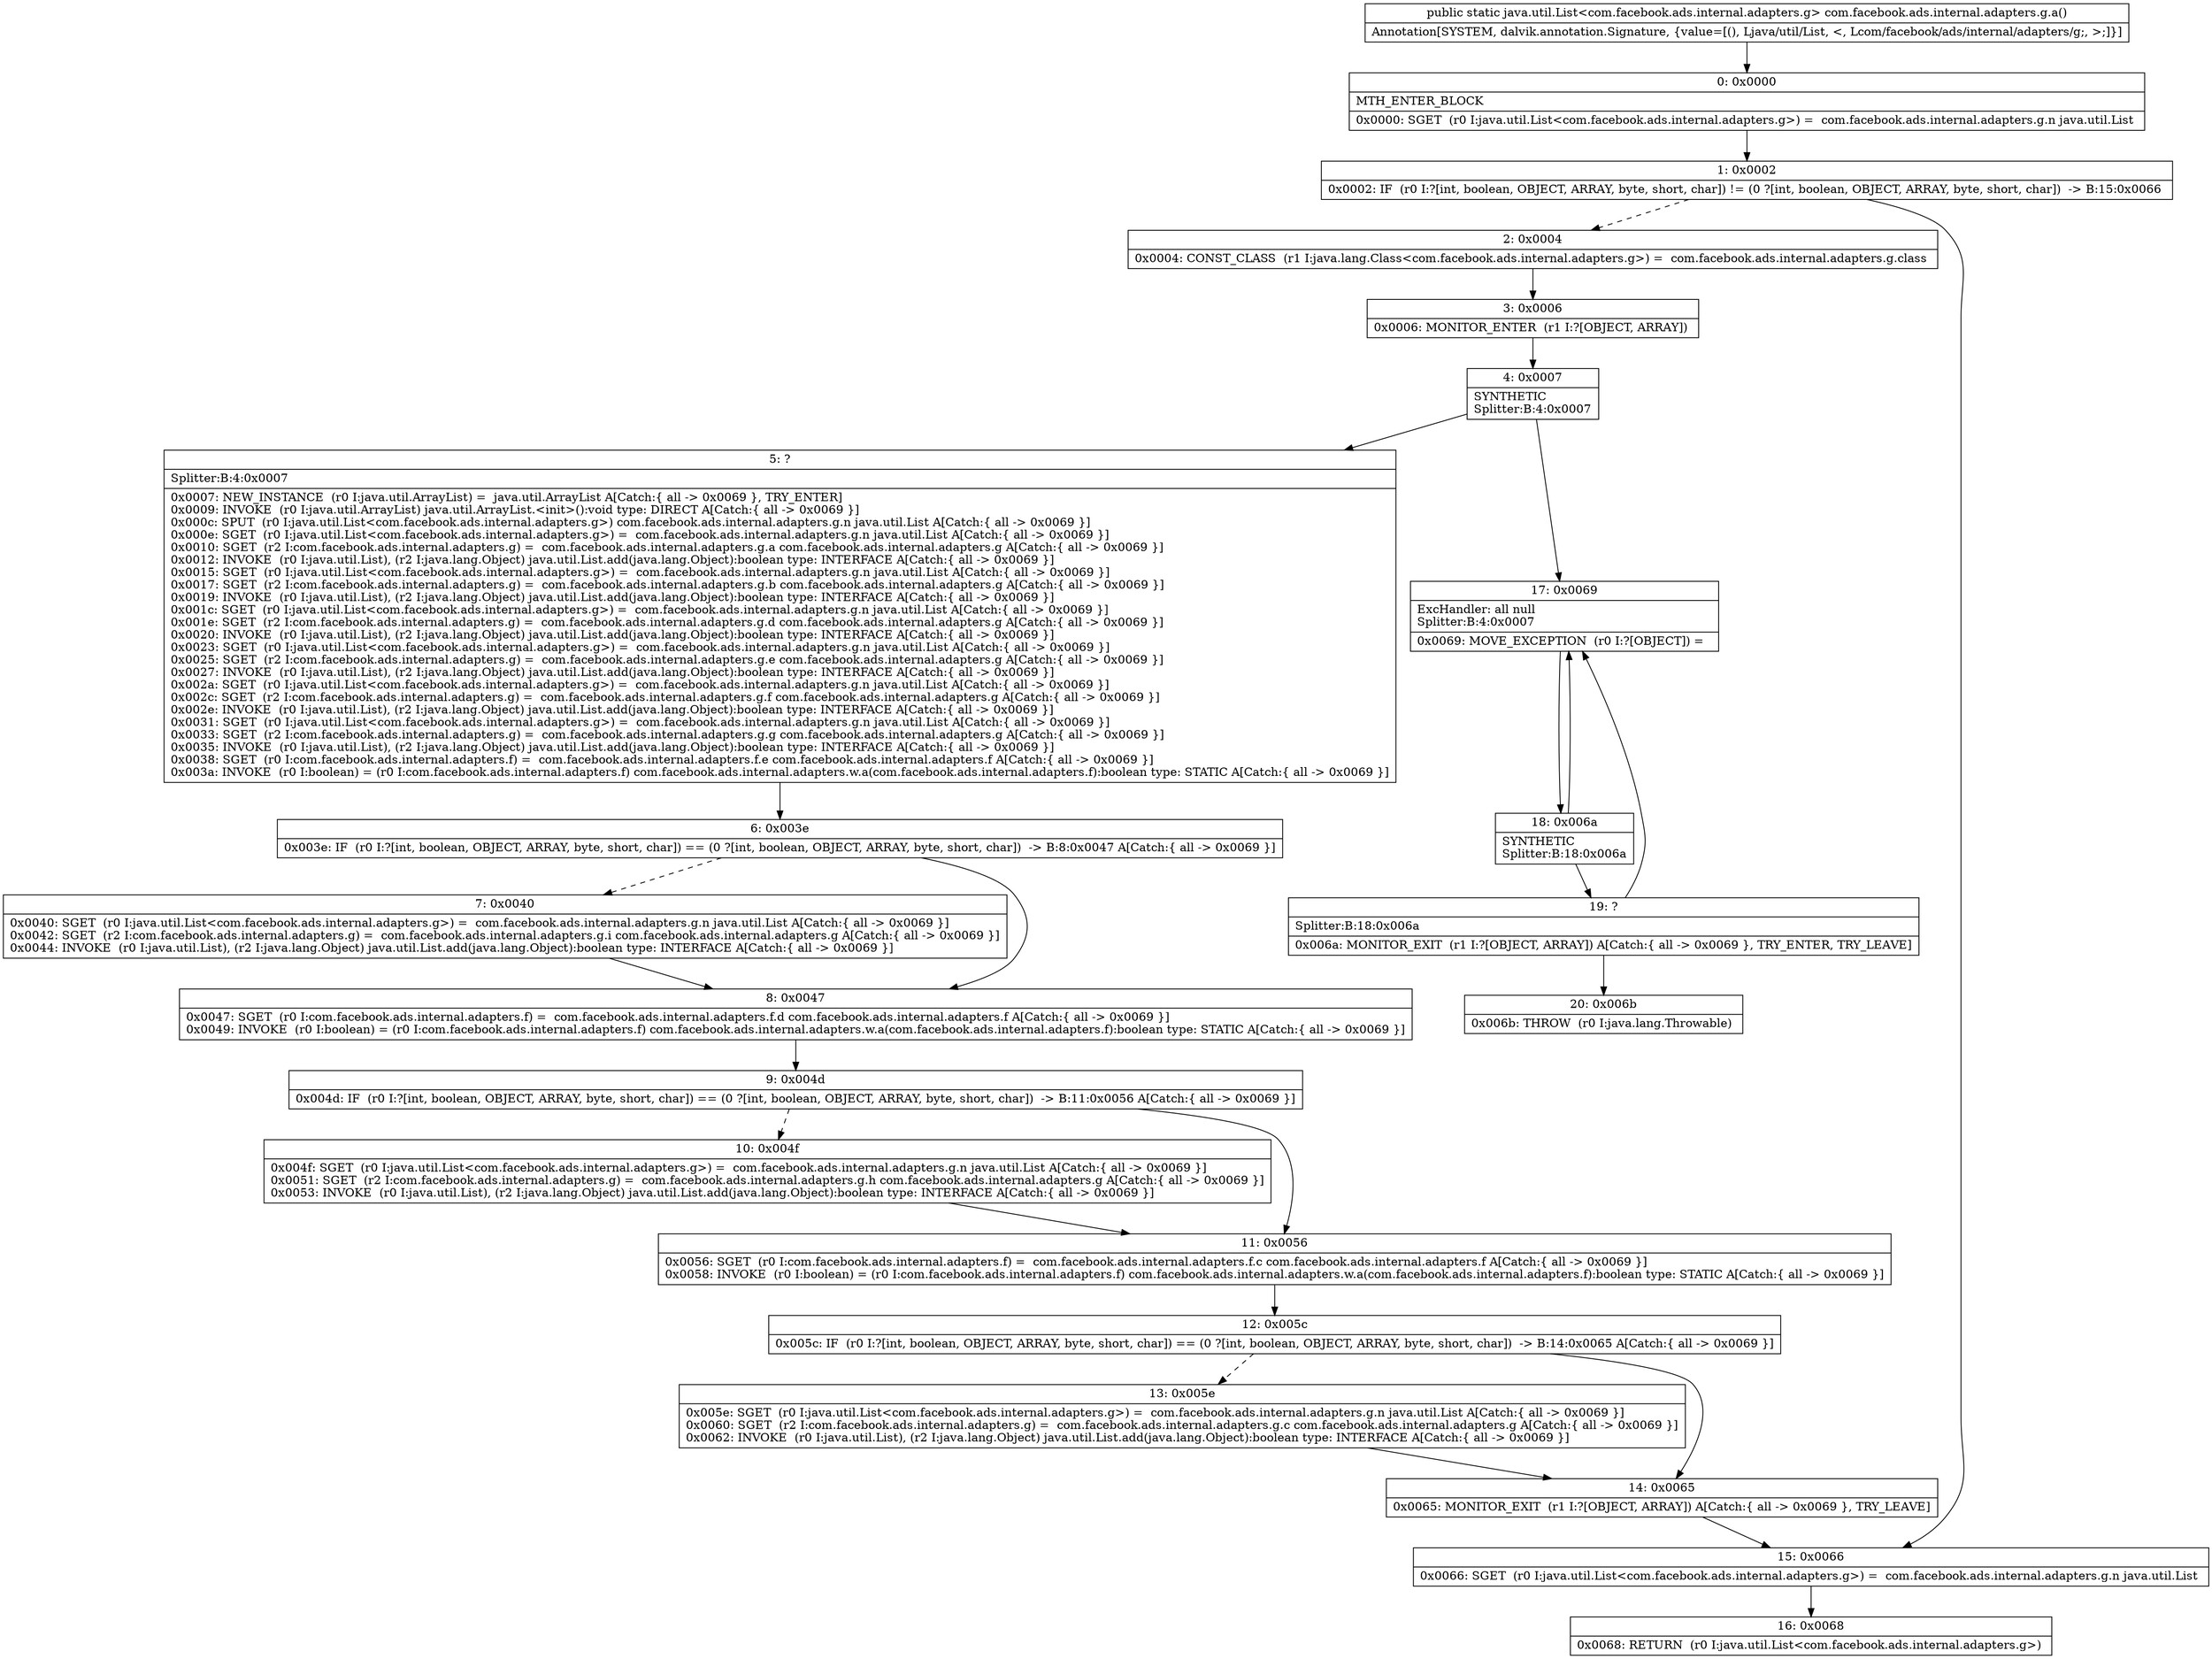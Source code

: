 digraph "CFG forcom.facebook.ads.internal.adapters.g.a()Ljava\/util\/List;" {
Node_0 [shape=record,label="{0\:\ 0x0000|MTH_ENTER_BLOCK\l|0x0000: SGET  (r0 I:java.util.List\<com.facebook.ads.internal.adapters.g\>) =  com.facebook.ads.internal.adapters.g.n java.util.List \l}"];
Node_1 [shape=record,label="{1\:\ 0x0002|0x0002: IF  (r0 I:?[int, boolean, OBJECT, ARRAY, byte, short, char]) != (0 ?[int, boolean, OBJECT, ARRAY, byte, short, char])  \-\> B:15:0x0066 \l}"];
Node_2 [shape=record,label="{2\:\ 0x0004|0x0004: CONST_CLASS  (r1 I:java.lang.Class\<com.facebook.ads.internal.adapters.g\>) =  com.facebook.ads.internal.adapters.g.class \l}"];
Node_3 [shape=record,label="{3\:\ 0x0006|0x0006: MONITOR_ENTER  (r1 I:?[OBJECT, ARRAY]) \l}"];
Node_4 [shape=record,label="{4\:\ 0x0007|SYNTHETIC\lSplitter:B:4:0x0007\l}"];
Node_5 [shape=record,label="{5\:\ ?|Splitter:B:4:0x0007\l|0x0007: NEW_INSTANCE  (r0 I:java.util.ArrayList) =  java.util.ArrayList A[Catch:\{ all \-\> 0x0069 \}, TRY_ENTER]\l0x0009: INVOKE  (r0 I:java.util.ArrayList) java.util.ArrayList.\<init\>():void type: DIRECT A[Catch:\{ all \-\> 0x0069 \}]\l0x000c: SPUT  (r0 I:java.util.List\<com.facebook.ads.internal.adapters.g\>) com.facebook.ads.internal.adapters.g.n java.util.List A[Catch:\{ all \-\> 0x0069 \}]\l0x000e: SGET  (r0 I:java.util.List\<com.facebook.ads.internal.adapters.g\>) =  com.facebook.ads.internal.adapters.g.n java.util.List A[Catch:\{ all \-\> 0x0069 \}]\l0x0010: SGET  (r2 I:com.facebook.ads.internal.adapters.g) =  com.facebook.ads.internal.adapters.g.a com.facebook.ads.internal.adapters.g A[Catch:\{ all \-\> 0x0069 \}]\l0x0012: INVOKE  (r0 I:java.util.List), (r2 I:java.lang.Object) java.util.List.add(java.lang.Object):boolean type: INTERFACE A[Catch:\{ all \-\> 0x0069 \}]\l0x0015: SGET  (r0 I:java.util.List\<com.facebook.ads.internal.adapters.g\>) =  com.facebook.ads.internal.adapters.g.n java.util.List A[Catch:\{ all \-\> 0x0069 \}]\l0x0017: SGET  (r2 I:com.facebook.ads.internal.adapters.g) =  com.facebook.ads.internal.adapters.g.b com.facebook.ads.internal.adapters.g A[Catch:\{ all \-\> 0x0069 \}]\l0x0019: INVOKE  (r0 I:java.util.List), (r2 I:java.lang.Object) java.util.List.add(java.lang.Object):boolean type: INTERFACE A[Catch:\{ all \-\> 0x0069 \}]\l0x001c: SGET  (r0 I:java.util.List\<com.facebook.ads.internal.adapters.g\>) =  com.facebook.ads.internal.adapters.g.n java.util.List A[Catch:\{ all \-\> 0x0069 \}]\l0x001e: SGET  (r2 I:com.facebook.ads.internal.adapters.g) =  com.facebook.ads.internal.adapters.g.d com.facebook.ads.internal.adapters.g A[Catch:\{ all \-\> 0x0069 \}]\l0x0020: INVOKE  (r0 I:java.util.List), (r2 I:java.lang.Object) java.util.List.add(java.lang.Object):boolean type: INTERFACE A[Catch:\{ all \-\> 0x0069 \}]\l0x0023: SGET  (r0 I:java.util.List\<com.facebook.ads.internal.adapters.g\>) =  com.facebook.ads.internal.adapters.g.n java.util.List A[Catch:\{ all \-\> 0x0069 \}]\l0x0025: SGET  (r2 I:com.facebook.ads.internal.adapters.g) =  com.facebook.ads.internal.adapters.g.e com.facebook.ads.internal.adapters.g A[Catch:\{ all \-\> 0x0069 \}]\l0x0027: INVOKE  (r0 I:java.util.List), (r2 I:java.lang.Object) java.util.List.add(java.lang.Object):boolean type: INTERFACE A[Catch:\{ all \-\> 0x0069 \}]\l0x002a: SGET  (r0 I:java.util.List\<com.facebook.ads.internal.adapters.g\>) =  com.facebook.ads.internal.adapters.g.n java.util.List A[Catch:\{ all \-\> 0x0069 \}]\l0x002c: SGET  (r2 I:com.facebook.ads.internal.adapters.g) =  com.facebook.ads.internal.adapters.g.f com.facebook.ads.internal.adapters.g A[Catch:\{ all \-\> 0x0069 \}]\l0x002e: INVOKE  (r0 I:java.util.List), (r2 I:java.lang.Object) java.util.List.add(java.lang.Object):boolean type: INTERFACE A[Catch:\{ all \-\> 0x0069 \}]\l0x0031: SGET  (r0 I:java.util.List\<com.facebook.ads.internal.adapters.g\>) =  com.facebook.ads.internal.adapters.g.n java.util.List A[Catch:\{ all \-\> 0x0069 \}]\l0x0033: SGET  (r2 I:com.facebook.ads.internal.adapters.g) =  com.facebook.ads.internal.adapters.g.g com.facebook.ads.internal.adapters.g A[Catch:\{ all \-\> 0x0069 \}]\l0x0035: INVOKE  (r0 I:java.util.List), (r2 I:java.lang.Object) java.util.List.add(java.lang.Object):boolean type: INTERFACE A[Catch:\{ all \-\> 0x0069 \}]\l0x0038: SGET  (r0 I:com.facebook.ads.internal.adapters.f) =  com.facebook.ads.internal.adapters.f.e com.facebook.ads.internal.adapters.f A[Catch:\{ all \-\> 0x0069 \}]\l0x003a: INVOKE  (r0 I:boolean) = (r0 I:com.facebook.ads.internal.adapters.f) com.facebook.ads.internal.adapters.w.a(com.facebook.ads.internal.adapters.f):boolean type: STATIC A[Catch:\{ all \-\> 0x0069 \}]\l}"];
Node_6 [shape=record,label="{6\:\ 0x003e|0x003e: IF  (r0 I:?[int, boolean, OBJECT, ARRAY, byte, short, char]) == (0 ?[int, boolean, OBJECT, ARRAY, byte, short, char])  \-\> B:8:0x0047 A[Catch:\{ all \-\> 0x0069 \}]\l}"];
Node_7 [shape=record,label="{7\:\ 0x0040|0x0040: SGET  (r0 I:java.util.List\<com.facebook.ads.internal.adapters.g\>) =  com.facebook.ads.internal.adapters.g.n java.util.List A[Catch:\{ all \-\> 0x0069 \}]\l0x0042: SGET  (r2 I:com.facebook.ads.internal.adapters.g) =  com.facebook.ads.internal.adapters.g.i com.facebook.ads.internal.adapters.g A[Catch:\{ all \-\> 0x0069 \}]\l0x0044: INVOKE  (r0 I:java.util.List), (r2 I:java.lang.Object) java.util.List.add(java.lang.Object):boolean type: INTERFACE A[Catch:\{ all \-\> 0x0069 \}]\l}"];
Node_8 [shape=record,label="{8\:\ 0x0047|0x0047: SGET  (r0 I:com.facebook.ads.internal.adapters.f) =  com.facebook.ads.internal.adapters.f.d com.facebook.ads.internal.adapters.f A[Catch:\{ all \-\> 0x0069 \}]\l0x0049: INVOKE  (r0 I:boolean) = (r0 I:com.facebook.ads.internal.adapters.f) com.facebook.ads.internal.adapters.w.a(com.facebook.ads.internal.adapters.f):boolean type: STATIC A[Catch:\{ all \-\> 0x0069 \}]\l}"];
Node_9 [shape=record,label="{9\:\ 0x004d|0x004d: IF  (r0 I:?[int, boolean, OBJECT, ARRAY, byte, short, char]) == (0 ?[int, boolean, OBJECT, ARRAY, byte, short, char])  \-\> B:11:0x0056 A[Catch:\{ all \-\> 0x0069 \}]\l}"];
Node_10 [shape=record,label="{10\:\ 0x004f|0x004f: SGET  (r0 I:java.util.List\<com.facebook.ads.internal.adapters.g\>) =  com.facebook.ads.internal.adapters.g.n java.util.List A[Catch:\{ all \-\> 0x0069 \}]\l0x0051: SGET  (r2 I:com.facebook.ads.internal.adapters.g) =  com.facebook.ads.internal.adapters.g.h com.facebook.ads.internal.adapters.g A[Catch:\{ all \-\> 0x0069 \}]\l0x0053: INVOKE  (r0 I:java.util.List), (r2 I:java.lang.Object) java.util.List.add(java.lang.Object):boolean type: INTERFACE A[Catch:\{ all \-\> 0x0069 \}]\l}"];
Node_11 [shape=record,label="{11\:\ 0x0056|0x0056: SGET  (r0 I:com.facebook.ads.internal.adapters.f) =  com.facebook.ads.internal.adapters.f.c com.facebook.ads.internal.adapters.f A[Catch:\{ all \-\> 0x0069 \}]\l0x0058: INVOKE  (r0 I:boolean) = (r0 I:com.facebook.ads.internal.adapters.f) com.facebook.ads.internal.adapters.w.a(com.facebook.ads.internal.adapters.f):boolean type: STATIC A[Catch:\{ all \-\> 0x0069 \}]\l}"];
Node_12 [shape=record,label="{12\:\ 0x005c|0x005c: IF  (r0 I:?[int, boolean, OBJECT, ARRAY, byte, short, char]) == (0 ?[int, boolean, OBJECT, ARRAY, byte, short, char])  \-\> B:14:0x0065 A[Catch:\{ all \-\> 0x0069 \}]\l}"];
Node_13 [shape=record,label="{13\:\ 0x005e|0x005e: SGET  (r0 I:java.util.List\<com.facebook.ads.internal.adapters.g\>) =  com.facebook.ads.internal.adapters.g.n java.util.List A[Catch:\{ all \-\> 0x0069 \}]\l0x0060: SGET  (r2 I:com.facebook.ads.internal.adapters.g) =  com.facebook.ads.internal.adapters.g.c com.facebook.ads.internal.adapters.g A[Catch:\{ all \-\> 0x0069 \}]\l0x0062: INVOKE  (r0 I:java.util.List), (r2 I:java.lang.Object) java.util.List.add(java.lang.Object):boolean type: INTERFACE A[Catch:\{ all \-\> 0x0069 \}]\l}"];
Node_14 [shape=record,label="{14\:\ 0x0065|0x0065: MONITOR_EXIT  (r1 I:?[OBJECT, ARRAY]) A[Catch:\{ all \-\> 0x0069 \}, TRY_LEAVE]\l}"];
Node_15 [shape=record,label="{15\:\ 0x0066|0x0066: SGET  (r0 I:java.util.List\<com.facebook.ads.internal.adapters.g\>) =  com.facebook.ads.internal.adapters.g.n java.util.List \l}"];
Node_16 [shape=record,label="{16\:\ 0x0068|0x0068: RETURN  (r0 I:java.util.List\<com.facebook.ads.internal.adapters.g\>) \l}"];
Node_17 [shape=record,label="{17\:\ 0x0069|ExcHandler: all null\lSplitter:B:4:0x0007\l|0x0069: MOVE_EXCEPTION  (r0 I:?[OBJECT]) =  \l}"];
Node_18 [shape=record,label="{18\:\ 0x006a|SYNTHETIC\lSplitter:B:18:0x006a\l}"];
Node_19 [shape=record,label="{19\:\ ?|Splitter:B:18:0x006a\l|0x006a: MONITOR_EXIT  (r1 I:?[OBJECT, ARRAY]) A[Catch:\{ all \-\> 0x0069 \}, TRY_ENTER, TRY_LEAVE]\l}"];
Node_20 [shape=record,label="{20\:\ 0x006b|0x006b: THROW  (r0 I:java.lang.Throwable) \l}"];
MethodNode[shape=record,label="{public static java.util.List\<com.facebook.ads.internal.adapters.g\> com.facebook.ads.internal.adapters.g.a()  | Annotation[SYSTEM, dalvik.annotation.Signature, \{value=[(), Ljava\/util\/List, \<, Lcom\/facebook\/ads\/internal\/adapters\/g;, \>;]\}]\l}"];
MethodNode -> Node_0;
Node_0 -> Node_1;
Node_1 -> Node_2[style=dashed];
Node_1 -> Node_15;
Node_2 -> Node_3;
Node_3 -> Node_4;
Node_4 -> Node_5;
Node_4 -> Node_17;
Node_5 -> Node_6;
Node_6 -> Node_7[style=dashed];
Node_6 -> Node_8;
Node_7 -> Node_8;
Node_8 -> Node_9;
Node_9 -> Node_10[style=dashed];
Node_9 -> Node_11;
Node_10 -> Node_11;
Node_11 -> Node_12;
Node_12 -> Node_13[style=dashed];
Node_12 -> Node_14;
Node_13 -> Node_14;
Node_14 -> Node_15;
Node_15 -> Node_16;
Node_17 -> Node_18;
Node_18 -> Node_19;
Node_18 -> Node_17;
Node_19 -> Node_20;
Node_19 -> Node_17;
}

